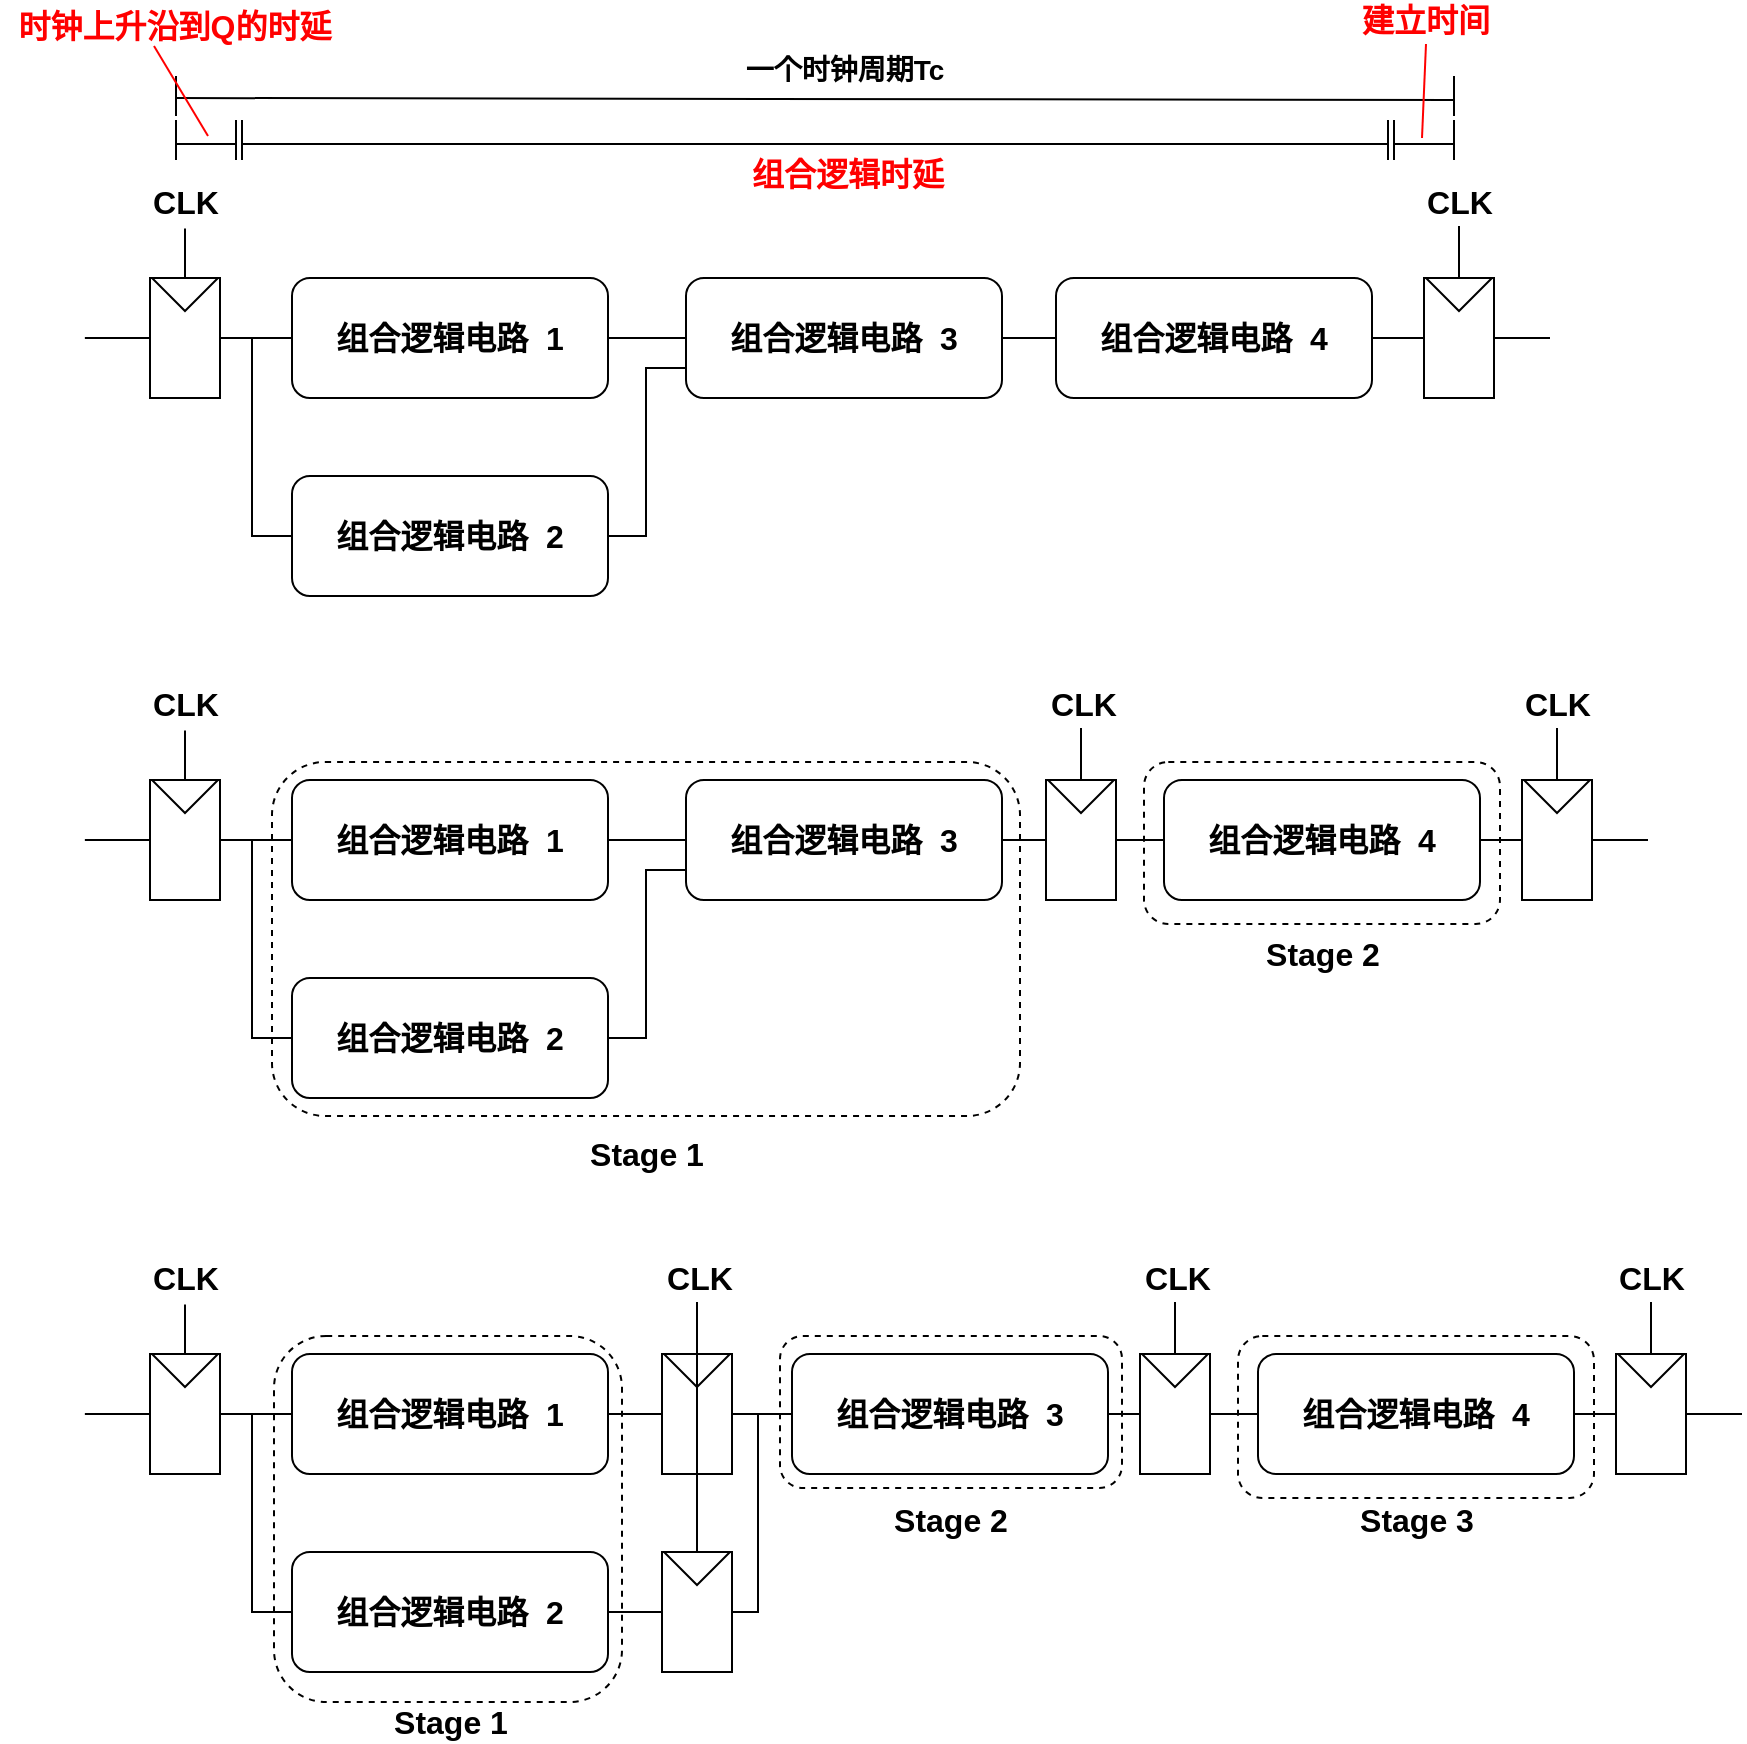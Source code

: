 <mxfile version="14.1.8" type="device"><diagram id="4G0V1RpX0WlElGRk6B2u" name="第 1 页"><mxGraphModel dx="1951" dy="1151" grid="0" gridSize="10" guides="1" tooltips="1" connect="1" arrows="1" fold="1" page="0" pageScale="1" pageWidth="827" pageHeight="1169" math="0" shadow="0"><root><mxCell id="0"/><mxCell id="1" parent="0"/><mxCell id="Ak3DkRYPFLNgmLNHmaxn-115" value="" style="rounded=1;whiteSpace=wrap;html=1;dashed=1;" vertex="1" parent="1"><mxGeometry x="298" y="839" width="171" height="76" as="geometry"/></mxCell><mxCell id="Ak3DkRYPFLNgmLNHmaxn-114" value="" style="rounded=1;whiteSpace=wrap;html=1;dashed=1;" vertex="1" parent="1"><mxGeometry x="45" y="839" width="174" height="183" as="geometry"/></mxCell><mxCell id="Ak3DkRYPFLNgmLNHmaxn-64" value="" style="rounded=1;whiteSpace=wrap;html=1;dashed=1;" vertex="1" parent="1"><mxGeometry x="480" y="552" width="178" height="81" as="geometry"/></mxCell><mxCell id="Ak3DkRYPFLNgmLNHmaxn-63" value="" style="rounded=1;whiteSpace=wrap;html=1;dashed=1;" vertex="1" parent="1"><mxGeometry x="44" y="552" width="374" height="177" as="geometry"/></mxCell><mxCell id="Ak3DkRYPFLNgmLNHmaxn-12" style="edgeStyle=orthogonalEdgeStyle;rounded=0;orthogonalLoop=1;jettySize=auto;html=1;entryX=0;entryY=0.5;entryDx=0;entryDy=0;endArrow=none;endFill=0;" edge="1" parent="1" source="Ak3DkRYPFLNgmLNHmaxn-1" target="Ak3DkRYPFLNgmLNHmaxn-3"><mxGeometry relative="1" as="geometry"/></mxCell><mxCell id="Ak3DkRYPFLNgmLNHmaxn-1" value="&lt;b&gt;&lt;font style=&quot;font-size: 16px&quot;&gt;组合逻辑电路&amp;nbsp; 1&lt;/font&gt;&lt;/b&gt;" style="rounded=1;whiteSpace=wrap;html=1;" vertex="1" parent="1"><mxGeometry x="54" y="310" width="158" height="60" as="geometry"/></mxCell><mxCell id="Ak3DkRYPFLNgmLNHmaxn-13" style="edgeStyle=orthogonalEdgeStyle;rounded=0;orthogonalLoop=1;jettySize=auto;html=1;entryX=0;entryY=0.75;entryDx=0;entryDy=0;endArrow=none;endFill=0;" edge="1" parent="1" source="Ak3DkRYPFLNgmLNHmaxn-2" target="Ak3DkRYPFLNgmLNHmaxn-3"><mxGeometry relative="1" as="geometry"><Array as="points"><mxPoint x="231" y="439"/><mxPoint x="231" y="355"/></Array></mxGeometry></mxCell><mxCell id="Ak3DkRYPFLNgmLNHmaxn-2" value="&lt;b&gt;&lt;font style=&quot;font-size: 16px&quot;&gt;组合逻辑电路&amp;nbsp; 2&lt;/font&gt;&lt;/b&gt;" style="rounded=1;whiteSpace=wrap;html=1;" vertex="1" parent="1"><mxGeometry x="54" y="409" width="158" height="60" as="geometry"/></mxCell><mxCell id="Ak3DkRYPFLNgmLNHmaxn-18" style="edgeStyle=orthogonalEdgeStyle;rounded=0;orthogonalLoop=1;jettySize=auto;html=1;entryX=0;entryY=0.5;entryDx=0;entryDy=0;endArrow=none;endFill=0;" edge="1" parent="1" source="Ak3DkRYPFLNgmLNHmaxn-3" target="Ak3DkRYPFLNgmLNHmaxn-16"><mxGeometry relative="1" as="geometry"/></mxCell><mxCell id="Ak3DkRYPFLNgmLNHmaxn-3" value="&lt;b&gt;&lt;font style=&quot;font-size: 16px&quot;&gt;组合逻辑电路&amp;nbsp; 3&lt;/font&gt;&lt;/b&gt;" style="rounded=1;whiteSpace=wrap;html=1;" vertex="1" parent="1"><mxGeometry x="251" y="310" width="158" height="60" as="geometry"/></mxCell><mxCell id="Ak3DkRYPFLNgmLNHmaxn-7" value="" style="group" vertex="1" connectable="0" parent="1"><mxGeometry x="-17" y="310" width="35" height="60" as="geometry"/></mxCell><mxCell id="Ak3DkRYPFLNgmLNHmaxn-5" value="" style="rounded=0;whiteSpace=wrap;html=1;" vertex="1" parent="Ak3DkRYPFLNgmLNHmaxn-7"><mxGeometry width="35" height="60" as="geometry"/></mxCell><mxCell id="Ak3DkRYPFLNgmLNHmaxn-6" value="" style="triangle;whiteSpace=wrap;html=1;rotation=90;" vertex="1" parent="Ak3DkRYPFLNgmLNHmaxn-7"><mxGeometry x="9.25" y="-8.25" width="16.5" height="33" as="geometry"/></mxCell><mxCell id="Ak3DkRYPFLNgmLNHmaxn-8" value="" style="group" vertex="1" connectable="0" parent="1"><mxGeometry x="620" y="310" width="35" height="60" as="geometry"/></mxCell><mxCell id="Ak3DkRYPFLNgmLNHmaxn-9" value="" style="rounded=0;whiteSpace=wrap;html=1;" vertex="1" parent="Ak3DkRYPFLNgmLNHmaxn-8"><mxGeometry width="35" height="60" as="geometry"/></mxCell><mxCell id="Ak3DkRYPFLNgmLNHmaxn-10" value="" style="triangle;whiteSpace=wrap;html=1;rotation=90;" vertex="1" parent="Ak3DkRYPFLNgmLNHmaxn-8"><mxGeometry x="9.25" y="-8.25" width="16.5" height="33" as="geometry"/></mxCell><mxCell id="Ak3DkRYPFLNgmLNHmaxn-11" style="edgeStyle=orthogonalEdgeStyle;rounded=0;orthogonalLoop=1;jettySize=auto;html=1;endArrow=none;endFill=0;" edge="1" parent="1" source="Ak3DkRYPFLNgmLNHmaxn-5" target="Ak3DkRYPFLNgmLNHmaxn-1"><mxGeometry relative="1" as="geometry"/></mxCell><mxCell id="Ak3DkRYPFLNgmLNHmaxn-14" style="edgeStyle=orthogonalEdgeStyle;rounded=0;orthogonalLoop=1;jettySize=auto;html=1;entryX=0;entryY=0.5;entryDx=0;entryDy=0;endArrow=none;endFill=0;" edge="1" parent="1" source="Ak3DkRYPFLNgmLNHmaxn-5" target="Ak3DkRYPFLNgmLNHmaxn-2"><mxGeometry relative="1" as="geometry"><Array as="points"><mxPoint x="34" y="340"/><mxPoint x="34" y="439"/></Array></mxGeometry></mxCell><mxCell id="Ak3DkRYPFLNgmLNHmaxn-19" style="edgeStyle=orthogonalEdgeStyle;rounded=0;orthogonalLoop=1;jettySize=auto;html=1;entryX=0;entryY=0.5;entryDx=0;entryDy=0;endArrow=none;endFill=0;" edge="1" parent="1" source="Ak3DkRYPFLNgmLNHmaxn-16" target="Ak3DkRYPFLNgmLNHmaxn-9"><mxGeometry relative="1" as="geometry"/></mxCell><mxCell id="Ak3DkRYPFLNgmLNHmaxn-16" value="&lt;b&gt;&lt;font style=&quot;font-size: 16px&quot;&gt;组合逻辑电路&amp;nbsp; 4&lt;/font&gt;&lt;/b&gt;" style="rounded=1;whiteSpace=wrap;html=1;" vertex="1" parent="1"><mxGeometry x="436" y="310" width="158" height="60" as="geometry"/></mxCell><mxCell id="Ak3DkRYPFLNgmLNHmaxn-20" style="edgeStyle=orthogonalEdgeStyle;rounded=0;orthogonalLoop=1;jettySize=auto;html=1;endArrow=none;endFill=0;" edge="1" parent="1" source="Ak3DkRYPFLNgmLNHmaxn-9"><mxGeometry relative="1" as="geometry"><mxPoint x="683" y="340" as="targetPoint"/></mxGeometry></mxCell><mxCell id="Ak3DkRYPFLNgmLNHmaxn-21" style="edgeStyle=orthogonalEdgeStyle;rounded=0;orthogonalLoop=1;jettySize=auto;html=1;endArrow=none;endFill=0;" edge="1" parent="1" source="Ak3DkRYPFLNgmLNHmaxn-5"><mxGeometry relative="1" as="geometry"><mxPoint x="-49.571" y="340.0" as="targetPoint"/></mxGeometry></mxCell><mxCell id="Ak3DkRYPFLNgmLNHmaxn-22" style="edgeStyle=orthogonalEdgeStyle;rounded=0;orthogonalLoop=1;jettySize=auto;html=1;endArrow=none;endFill=0;" edge="1" parent="1" source="Ak3DkRYPFLNgmLNHmaxn-5"><mxGeometry relative="1" as="geometry"><mxPoint x="0.5" y="285.286" as="targetPoint"/></mxGeometry></mxCell><mxCell id="Ak3DkRYPFLNgmLNHmaxn-23" style="edgeStyle=orthogonalEdgeStyle;rounded=0;orthogonalLoop=1;jettySize=auto;html=1;endArrow=none;endFill=0;" edge="1" parent="1" source="Ak3DkRYPFLNgmLNHmaxn-9"><mxGeometry relative="1" as="geometry"><mxPoint x="637.5" y="284" as="targetPoint"/></mxGeometry></mxCell><mxCell id="Ak3DkRYPFLNgmLNHmaxn-24" value="&lt;font style=&quot;font-size: 16px&quot;&gt;&lt;b&gt;CLK&lt;/b&gt;&lt;/font&gt;" style="text;html=1;strokeColor=none;fillColor=none;align=center;verticalAlign=middle;whiteSpace=wrap;rounded=0;" vertex="1" parent="1"><mxGeometry x="-19.5" y="262" width="40" height="20" as="geometry"/></mxCell><mxCell id="Ak3DkRYPFLNgmLNHmaxn-25" value="&lt;font style=&quot;font-size: 16px&quot;&gt;&lt;b&gt;CLK&lt;/b&gt;&lt;/font&gt;" style="text;html=1;strokeColor=none;fillColor=none;align=center;verticalAlign=middle;whiteSpace=wrap;rounded=0;" vertex="1" parent="1"><mxGeometry x="617.5" y="262" width="40" height="20" as="geometry"/></mxCell><mxCell id="Ak3DkRYPFLNgmLNHmaxn-27" style="edgeStyle=orthogonalEdgeStyle;rounded=0;orthogonalLoop=1;jettySize=auto;html=1;entryX=0;entryY=0.5;entryDx=0;entryDy=0;endArrow=none;endFill=0;" edge="1" source="Ak3DkRYPFLNgmLNHmaxn-28" target="Ak3DkRYPFLNgmLNHmaxn-32" parent="1"><mxGeometry relative="1" as="geometry"/></mxCell><mxCell id="Ak3DkRYPFLNgmLNHmaxn-28" value="&lt;b&gt;&lt;font style=&quot;font-size: 16px&quot;&gt;组合逻辑电路&amp;nbsp; 1&lt;/font&gt;&lt;/b&gt;" style="rounded=1;whiteSpace=wrap;html=1;" vertex="1" parent="1"><mxGeometry x="54" y="561" width="158" height="60" as="geometry"/></mxCell><mxCell id="Ak3DkRYPFLNgmLNHmaxn-29" style="edgeStyle=orthogonalEdgeStyle;rounded=0;orthogonalLoop=1;jettySize=auto;html=1;entryX=0;entryY=0.75;entryDx=0;entryDy=0;endArrow=none;endFill=0;" edge="1" source="Ak3DkRYPFLNgmLNHmaxn-30" target="Ak3DkRYPFLNgmLNHmaxn-32" parent="1"><mxGeometry relative="1" as="geometry"><Array as="points"><mxPoint x="231" y="690"/><mxPoint x="231" y="606"/></Array></mxGeometry></mxCell><mxCell id="Ak3DkRYPFLNgmLNHmaxn-30" value="&lt;b&gt;&lt;font style=&quot;font-size: 16px&quot;&gt;组合逻辑电路&amp;nbsp; 2&lt;/font&gt;&lt;/b&gt;" style="rounded=1;whiteSpace=wrap;html=1;" vertex="1" parent="1"><mxGeometry x="54" y="660" width="158" height="60" as="geometry"/></mxCell><mxCell id="Ak3DkRYPFLNgmLNHmaxn-60" style="edgeStyle=orthogonalEdgeStyle;rounded=0;orthogonalLoop=1;jettySize=auto;html=1;entryX=0;entryY=0.5;entryDx=0;entryDy=0;endArrow=none;endFill=0;" edge="1" parent="1" source="Ak3DkRYPFLNgmLNHmaxn-32" target="Ak3DkRYPFLNgmLNHmaxn-56"><mxGeometry relative="1" as="geometry"/></mxCell><mxCell id="Ak3DkRYPFLNgmLNHmaxn-32" value="&lt;b&gt;&lt;font style=&quot;font-size: 16px&quot;&gt;组合逻辑电路&amp;nbsp; 3&lt;/font&gt;&lt;/b&gt;" style="rounded=1;whiteSpace=wrap;html=1;" vertex="1" parent="1"><mxGeometry x="251" y="561" width="158" height="60" as="geometry"/></mxCell><mxCell id="Ak3DkRYPFLNgmLNHmaxn-33" value="" style="group" vertex="1" connectable="0" parent="1"><mxGeometry x="-17" y="561" width="35" height="60" as="geometry"/></mxCell><mxCell id="Ak3DkRYPFLNgmLNHmaxn-34" value="" style="rounded=0;whiteSpace=wrap;html=1;" vertex="1" parent="Ak3DkRYPFLNgmLNHmaxn-33"><mxGeometry width="35" height="60" as="geometry"/></mxCell><mxCell id="Ak3DkRYPFLNgmLNHmaxn-35" value="" style="triangle;whiteSpace=wrap;html=1;rotation=90;" vertex="1" parent="Ak3DkRYPFLNgmLNHmaxn-33"><mxGeometry x="9.25" y="-8.25" width="16.5" height="33" as="geometry"/></mxCell><mxCell id="Ak3DkRYPFLNgmLNHmaxn-36" value="" style="group" vertex="1" connectable="0" parent="1"><mxGeometry x="669" y="561" width="35" height="60" as="geometry"/></mxCell><mxCell id="Ak3DkRYPFLNgmLNHmaxn-37" value="" style="rounded=0;whiteSpace=wrap;html=1;" vertex="1" parent="Ak3DkRYPFLNgmLNHmaxn-36"><mxGeometry width="35" height="60" as="geometry"/></mxCell><mxCell id="Ak3DkRYPFLNgmLNHmaxn-38" value="" style="triangle;whiteSpace=wrap;html=1;rotation=90;" vertex="1" parent="Ak3DkRYPFLNgmLNHmaxn-36"><mxGeometry x="9.25" y="-8.25" width="16.5" height="33" as="geometry"/></mxCell><mxCell id="Ak3DkRYPFLNgmLNHmaxn-39" style="edgeStyle=orthogonalEdgeStyle;rounded=0;orthogonalLoop=1;jettySize=auto;html=1;endArrow=none;endFill=0;" edge="1" source="Ak3DkRYPFLNgmLNHmaxn-34" target="Ak3DkRYPFLNgmLNHmaxn-28" parent="1"><mxGeometry relative="1" as="geometry"/></mxCell><mxCell id="Ak3DkRYPFLNgmLNHmaxn-40" style="edgeStyle=orthogonalEdgeStyle;rounded=0;orthogonalLoop=1;jettySize=auto;html=1;entryX=0;entryY=0.5;entryDx=0;entryDy=0;endArrow=none;endFill=0;" edge="1" source="Ak3DkRYPFLNgmLNHmaxn-34" target="Ak3DkRYPFLNgmLNHmaxn-30" parent="1"><mxGeometry relative="1" as="geometry"><Array as="points"><mxPoint x="34" y="591"/><mxPoint x="34" y="690"/></Array></mxGeometry></mxCell><mxCell id="Ak3DkRYPFLNgmLNHmaxn-41" style="edgeStyle=orthogonalEdgeStyle;rounded=0;orthogonalLoop=1;jettySize=auto;html=1;entryX=0;entryY=0.5;entryDx=0;entryDy=0;endArrow=none;endFill=0;" edge="1" source="Ak3DkRYPFLNgmLNHmaxn-42" target="Ak3DkRYPFLNgmLNHmaxn-37" parent="1"><mxGeometry relative="1" as="geometry"/></mxCell><mxCell id="Ak3DkRYPFLNgmLNHmaxn-42" value="&lt;b&gt;&lt;font style=&quot;font-size: 16px&quot;&gt;组合逻辑电路&amp;nbsp; 4&lt;/font&gt;&lt;/b&gt;" style="rounded=1;whiteSpace=wrap;html=1;" vertex="1" parent="1"><mxGeometry x="490" y="561" width="158" height="60" as="geometry"/></mxCell><mxCell id="Ak3DkRYPFLNgmLNHmaxn-43" style="edgeStyle=orthogonalEdgeStyle;rounded=0;orthogonalLoop=1;jettySize=auto;html=1;endArrow=none;endFill=0;" edge="1" source="Ak3DkRYPFLNgmLNHmaxn-37" parent="1"><mxGeometry relative="1" as="geometry"><mxPoint x="732" y="591" as="targetPoint"/></mxGeometry></mxCell><mxCell id="Ak3DkRYPFLNgmLNHmaxn-44" style="edgeStyle=orthogonalEdgeStyle;rounded=0;orthogonalLoop=1;jettySize=auto;html=1;endArrow=none;endFill=0;" edge="1" source="Ak3DkRYPFLNgmLNHmaxn-34" parent="1"><mxGeometry relative="1" as="geometry"><mxPoint x="-49.571" y="591.0" as="targetPoint"/></mxGeometry></mxCell><mxCell id="Ak3DkRYPFLNgmLNHmaxn-45" style="edgeStyle=orthogonalEdgeStyle;rounded=0;orthogonalLoop=1;jettySize=auto;html=1;endArrow=none;endFill=0;" edge="1" source="Ak3DkRYPFLNgmLNHmaxn-34" parent="1"><mxGeometry relative="1" as="geometry"><mxPoint x="0.5" y="536.286" as="targetPoint"/></mxGeometry></mxCell><mxCell id="Ak3DkRYPFLNgmLNHmaxn-46" style="edgeStyle=orthogonalEdgeStyle;rounded=0;orthogonalLoop=1;jettySize=auto;html=1;endArrow=none;endFill=0;" edge="1" source="Ak3DkRYPFLNgmLNHmaxn-37" parent="1"><mxGeometry relative="1" as="geometry"><mxPoint x="686.5" y="535" as="targetPoint"/></mxGeometry></mxCell><mxCell id="Ak3DkRYPFLNgmLNHmaxn-47" value="&lt;font style=&quot;font-size: 16px&quot;&gt;&lt;b&gt;CLK&lt;/b&gt;&lt;/font&gt;" style="text;html=1;strokeColor=none;fillColor=none;align=center;verticalAlign=middle;whiteSpace=wrap;rounded=0;" vertex="1" parent="1"><mxGeometry x="-19.5" y="513" width="40" height="20" as="geometry"/></mxCell><mxCell id="Ak3DkRYPFLNgmLNHmaxn-48" value="&lt;font style=&quot;font-size: 16px&quot;&gt;&lt;b&gt;CLK&lt;/b&gt;&lt;/font&gt;" style="text;html=1;strokeColor=none;fillColor=none;align=center;verticalAlign=middle;whiteSpace=wrap;rounded=0;" vertex="1" parent="1"><mxGeometry x="666.5" y="513" width="40" height="20" as="geometry"/></mxCell><mxCell id="Ak3DkRYPFLNgmLNHmaxn-55" value="" style="group" vertex="1" connectable="0" parent="1"><mxGeometry x="431" y="561" width="35" height="60" as="geometry"/></mxCell><mxCell id="Ak3DkRYPFLNgmLNHmaxn-56" value="" style="rounded=0;whiteSpace=wrap;html=1;" vertex="1" parent="Ak3DkRYPFLNgmLNHmaxn-55"><mxGeometry width="35" height="60" as="geometry"/></mxCell><mxCell id="Ak3DkRYPFLNgmLNHmaxn-57" value="" style="triangle;whiteSpace=wrap;html=1;rotation=90;" vertex="1" parent="Ak3DkRYPFLNgmLNHmaxn-55"><mxGeometry x="9.25" y="-8.25" width="16.5" height="33" as="geometry"/></mxCell><mxCell id="Ak3DkRYPFLNgmLNHmaxn-59" style="edgeStyle=orthogonalEdgeStyle;rounded=0;orthogonalLoop=1;jettySize=auto;html=1;endArrow=none;endFill=0;" edge="1" source="Ak3DkRYPFLNgmLNHmaxn-56" parent="1"><mxGeometry relative="1" as="geometry"><mxPoint x="448.5" y="535" as="targetPoint"/></mxGeometry></mxCell><mxCell id="Ak3DkRYPFLNgmLNHmaxn-61" style="edgeStyle=orthogonalEdgeStyle;rounded=0;orthogonalLoop=1;jettySize=auto;html=1;entryX=0;entryY=0.5;entryDx=0;entryDy=0;endArrow=none;endFill=0;" edge="1" parent="1" source="Ak3DkRYPFLNgmLNHmaxn-56" target="Ak3DkRYPFLNgmLNHmaxn-42"><mxGeometry relative="1" as="geometry"/></mxCell><mxCell id="Ak3DkRYPFLNgmLNHmaxn-62" value="&lt;font style=&quot;font-size: 16px&quot;&gt;&lt;b&gt;CLK&lt;/b&gt;&lt;/font&gt;" style="text;html=1;strokeColor=none;fillColor=none;align=center;verticalAlign=middle;whiteSpace=wrap;rounded=0;" vertex="1" parent="1"><mxGeometry x="430" y="513" width="40" height="20" as="geometry"/></mxCell><mxCell id="Ak3DkRYPFLNgmLNHmaxn-65" value="&lt;span style=&quot;font-size: 16px&quot;&gt;&lt;b&gt;Stage 1&lt;/b&gt;&lt;/span&gt;" style="text;html=1;strokeColor=none;fillColor=none;align=center;verticalAlign=middle;whiteSpace=wrap;rounded=0;" vertex="1" parent="1"><mxGeometry x="199.5" y="738" width="63" height="20" as="geometry"/></mxCell><mxCell id="Ak3DkRYPFLNgmLNHmaxn-67" value="&lt;span style=&quot;font-size: 16px&quot;&gt;&lt;b&gt;Stage 2&lt;/b&gt;&lt;/span&gt;" style="text;html=1;strokeColor=none;fillColor=none;align=center;verticalAlign=middle;whiteSpace=wrap;rounded=0;" vertex="1" parent="1"><mxGeometry x="537.5" y="638" width="63" height="20" as="geometry"/></mxCell><mxCell id="Ak3DkRYPFLNgmLNHmaxn-68" value="" style="rounded=1;whiteSpace=wrap;html=1;dashed=1;" vertex="1" parent="1"><mxGeometry x="527" y="839" width="178" height="81" as="geometry"/></mxCell><mxCell id="Ak3DkRYPFLNgmLNHmaxn-105" style="edgeStyle=orthogonalEdgeStyle;rounded=0;orthogonalLoop=1;jettySize=auto;html=1;entryX=0;entryY=0.5;entryDx=0;entryDy=0;endArrow=none;endFill=0;" edge="1" parent="1" source="Ak3DkRYPFLNgmLNHmaxn-71" target="Ak3DkRYPFLNgmLNHmaxn-101"><mxGeometry relative="1" as="geometry"/></mxCell><mxCell id="Ak3DkRYPFLNgmLNHmaxn-71" value="&lt;b&gt;&lt;font style=&quot;font-size: 16px&quot;&gt;组合逻辑电路&amp;nbsp; 1&lt;/font&gt;&lt;/b&gt;" style="rounded=1;whiteSpace=wrap;html=1;" vertex="1" parent="1"><mxGeometry x="54" y="848" width="158" height="60" as="geometry"/></mxCell><mxCell id="Ak3DkRYPFLNgmLNHmaxn-112" style="edgeStyle=orthogonalEdgeStyle;rounded=0;orthogonalLoop=1;jettySize=auto;html=1;entryX=0;entryY=0.5;entryDx=0;entryDy=0;endArrow=none;endFill=0;" edge="1" parent="1" source="Ak3DkRYPFLNgmLNHmaxn-73" target="Ak3DkRYPFLNgmLNHmaxn-108"><mxGeometry relative="1" as="geometry"/></mxCell><mxCell id="Ak3DkRYPFLNgmLNHmaxn-73" value="&lt;b&gt;&lt;font style=&quot;font-size: 16px&quot;&gt;组合逻辑电路&amp;nbsp; 2&lt;/font&gt;&lt;/b&gt;" style="rounded=1;whiteSpace=wrap;html=1;" vertex="1" parent="1"><mxGeometry x="54" y="947" width="158" height="60" as="geometry"/></mxCell><mxCell id="Ak3DkRYPFLNgmLNHmaxn-74" style="edgeStyle=orthogonalEdgeStyle;rounded=0;orthogonalLoop=1;jettySize=auto;html=1;entryX=0;entryY=0.5;entryDx=0;entryDy=0;endArrow=none;endFill=0;" edge="1" source="Ak3DkRYPFLNgmLNHmaxn-75" target="Ak3DkRYPFLNgmLNHmaxn-93" parent="1"><mxGeometry relative="1" as="geometry"/></mxCell><mxCell id="Ak3DkRYPFLNgmLNHmaxn-75" value="&lt;b&gt;&lt;font style=&quot;font-size: 16px&quot;&gt;组合逻辑电路&amp;nbsp; 3&lt;/font&gt;&lt;/b&gt;" style="rounded=1;whiteSpace=wrap;html=1;" vertex="1" parent="1"><mxGeometry x="304" y="848" width="158" height="60" as="geometry"/></mxCell><mxCell id="Ak3DkRYPFLNgmLNHmaxn-76" value="" style="group" vertex="1" connectable="0" parent="1"><mxGeometry x="-17" y="848" width="35" height="60" as="geometry"/></mxCell><mxCell id="Ak3DkRYPFLNgmLNHmaxn-77" value="" style="rounded=0;whiteSpace=wrap;html=1;" vertex="1" parent="Ak3DkRYPFLNgmLNHmaxn-76"><mxGeometry width="35" height="60" as="geometry"/></mxCell><mxCell id="Ak3DkRYPFLNgmLNHmaxn-78" value="" style="triangle;whiteSpace=wrap;html=1;rotation=90;" vertex="1" parent="Ak3DkRYPFLNgmLNHmaxn-76"><mxGeometry x="9.25" y="-8.25" width="16.5" height="33" as="geometry"/></mxCell><mxCell id="Ak3DkRYPFLNgmLNHmaxn-79" value="" style="group" vertex="1" connectable="0" parent="1"><mxGeometry x="716" y="848" width="35" height="60" as="geometry"/></mxCell><mxCell id="Ak3DkRYPFLNgmLNHmaxn-80" value="" style="rounded=0;whiteSpace=wrap;html=1;" vertex="1" parent="Ak3DkRYPFLNgmLNHmaxn-79"><mxGeometry width="35" height="60" as="geometry"/></mxCell><mxCell id="Ak3DkRYPFLNgmLNHmaxn-81" value="" style="triangle;whiteSpace=wrap;html=1;rotation=90;" vertex="1" parent="Ak3DkRYPFLNgmLNHmaxn-79"><mxGeometry x="9.25" y="-8.25" width="16.5" height="33" as="geometry"/></mxCell><mxCell id="Ak3DkRYPFLNgmLNHmaxn-82" style="edgeStyle=orthogonalEdgeStyle;rounded=0;orthogonalLoop=1;jettySize=auto;html=1;endArrow=none;endFill=0;" edge="1" source="Ak3DkRYPFLNgmLNHmaxn-77" target="Ak3DkRYPFLNgmLNHmaxn-71" parent="1"><mxGeometry relative="1" as="geometry"/></mxCell><mxCell id="Ak3DkRYPFLNgmLNHmaxn-83" style="edgeStyle=orthogonalEdgeStyle;rounded=0;orthogonalLoop=1;jettySize=auto;html=1;entryX=0;entryY=0.5;entryDx=0;entryDy=0;endArrow=none;endFill=0;" edge="1" source="Ak3DkRYPFLNgmLNHmaxn-77" target="Ak3DkRYPFLNgmLNHmaxn-73" parent="1"><mxGeometry relative="1" as="geometry"><Array as="points"><mxPoint x="34" y="878"/><mxPoint x="34" y="977"/></Array></mxGeometry></mxCell><mxCell id="Ak3DkRYPFLNgmLNHmaxn-84" style="edgeStyle=orthogonalEdgeStyle;rounded=0;orthogonalLoop=1;jettySize=auto;html=1;entryX=0;entryY=0.5;entryDx=0;entryDy=0;endArrow=none;endFill=0;" edge="1" source="Ak3DkRYPFLNgmLNHmaxn-85" target="Ak3DkRYPFLNgmLNHmaxn-80" parent="1"><mxGeometry relative="1" as="geometry"/></mxCell><mxCell id="Ak3DkRYPFLNgmLNHmaxn-85" value="&lt;b&gt;&lt;font style=&quot;font-size: 16px&quot;&gt;组合逻辑电路&amp;nbsp; 4&lt;/font&gt;&lt;/b&gt;" style="rounded=1;whiteSpace=wrap;html=1;" vertex="1" parent="1"><mxGeometry x="537" y="848" width="158" height="60" as="geometry"/></mxCell><mxCell id="Ak3DkRYPFLNgmLNHmaxn-86" style="edgeStyle=orthogonalEdgeStyle;rounded=0;orthogonalLoop=1;jettySize=auto;html=1;endArrow=none;endFill=0;" edge="1" source="Ak3DkRYPFLNgmLNHmaxn-80" parent="1"><mxGeometry relative="1" as="geometry"><mxPoint x="779" y="878" as="targetPoint"/></mxGeometry></mxCell><mxCell id="Ak3DkRYPFLNgmLNHmaxn-87" style="edgeStyle=orthogonalEdgeStyle;rounded=0;orthogonalLoop=1;jettySize=auto;html=1;endArrow=none;endFill=0;" edge="1" source="Ak3DkRYPFLNgmLNHmaxn-77" parent="1"><mxGeometry relative="1" as="geometry"><mxPoint x="-49.571" y="878.0" as="targetPoint"/></mxGeometry></mxCell><mxCell id="Ak3DkRYPFLNgmLNHmaxn-88" style="edgeStyle=orthogonalEdgeStyle;rounded=0;orthogonalLoop=1;jettySize=auto;html=1;endArrow=none;endFill=0;" edge="1" source="Ak3DkRYPFLNgmLNHmaxn-77" parent="1"><mxGeometry relative="1" as="geometry"><mxPoint x="0.5" y="823.286" as="targetPoint"/></mxGeometry></mxCell><mxCell id="Ak3DkRYPFLNgmLNHmaxn-89" style="edgeStyle=orthogonalEdgeStyle;rounded=0;orthogonalLoop=1;jettySize=auto;html=1;endArrow=none;endFill=0;" edge="1" source="Ak3DkRYPFLNgmLNHmaxn-80" parent="1"><mxGeometry relative="1" as="geometry"><mxPoint x="733.5" y="822" as="targetPoint"/></mxGeometry></mxCell><mxCell id="Ak3DkRYPFLNgmLNHmaxn-90" value="&lt;font style=&quot;font-size: 16px&quot;&gt;&lt;b&gt;CLK&lt;/b&gt;&lt;/font&gt;" style="text;html=1;strokeColor=none;fillColor=none;align=center;verticalAlign=middle;whiteSpace=wrap;rounded=0;" vertex="1" parent="1"><mxGeometry x="-19.5" y="800" width="40" height="20" as="geometry"/></mxCell><mxCell id="Ak3DkRYPFLNgmLNHmaxn-91" value="&lt;font style=&quot;font-size: 16px&quot;&gt;&lt;b&gt;CLK&lt;/b&gt;&lt;/font&gt;" style="text;html=1;strokeColor=none;fillColor=none;align=center;verticalAlign=middle;whiteSpace=wrap;rounded=0;" vertex="1" parent="1"><mxGeometry x="713.5" y="800" width="40" height="20" as="geometry"/></mxCell><mxCell id="Ak3DkRYPFLNgmLNHmaxn-92" value="" style="group" vertex="1" connectable="0" parent="1"><mxGeometry x="478" y="848" width="35" height="60" as="geometry"/></mxCell><mxCell id="Ak3DkRYPFLNgmLNHmaxn-93" value="" style="rounded=0;whiteSpace=wrap;html=1;" vertex="1" parent="Ak3DkRYPFLNgmLNHmaxn-92"><mxGeometry width="35" height="60" as="geometry"/></mxCell><mxCell id="Ak3DkRYPFLNgmLNHmaxn-94" value="" style="triangle;whiteSpace=wrap;html=1;rotation=90;" vertex="1" parent="Ak3DkRYPFLNgmLNHmaxn-92"><mxGeometry x="9.25" y="-8.25" width="16.5" height="33" as="geometry"/></mxCell><mxCell id="Ak3DkRYPFLNgmLNHmaxn-95" style="edgeStyle=orthogonalEdgeStyle;rounded=0;orthogonalLoop=1;jettySize=auto;html=1;endArrow=none;endFill=0;" edge="1" source="Ak3DkRYPFLNgmLNHmaxn-93" parent="1"><mxGeometry relative="1" as="geometry"><mxPoint x="495.5" y="822" as="targetPoint"/></mxGeometry></mxCell><mxCell id="Ak3DkRYPFLNgmLNHmaxn-96" style="edgeStyle=orthogonalEdgeStyle;rounded=0;orthogonalLoop=1;jettySize=auto;html=1;entryX=0;entryY=0.5;entryDx=0;entryDy=0;endArrow=none;endFill=0;" edge="1" source="Ak3DkRYPFLNgmLNHmaxn-93" target="Ak3DkRYPFLNgmLNHmaxn-85" parent="1"><mxGeometry relative="1" as="geometry"/></mxCell><mxCell id="Ak3DkRYPFLNgmLNHmaxn-97" value="&lt;font style=&quot;font-size: 16px&quot;&gt;&lt;b&gt;CLK&lt;/b&gt;&lt;/font&gt;" style="text;html=1;strokeColor=none;fillColor=none;align=center;verticalAlign=middle;whiteSpace=wrap;rounded=0;" vertex="1" parent="1"><mxGeometry x="477" y="800" width="40" height="20" as="geometry"/></mxCell><mxCell id="Ak3DkRYPFLNgmLNHmaxn-98" value="&lt;span style=&quot;font-size: 16px&quot;&gt;&lt;b&gt;Stage 1&lt;/b&gt;&lt;/span&gt;" style="text;html=1;strokeColor=none;fillColor=none;align=center;verticalAlign=middle;whiteSpace=wrap;rounded=0;" vertex="1" parent="1"><mxGeometry x="101.5" y="1022" width="63" height="20" as="geometry"/></mxCell><mxCell id="Ak3DkRYPFLNgmLNHmaxn-99" value="&lt;span style=&quot;font-size: 16px&quot;&gt;&lt;b&gt;Stage 2&lt;/b&gt;&lt;/span&gt;" style="text;html=1;strokeColor=none;fillColor=none;align=center;verticalAlign=middle;whiteSpace=wrap;rounded=0;" vertex="1" parent="1"><mxGeometry x="352" y="920.5" width="63" height="20" as="geometry"/></mxCell><mxCell id="Ak3DkRYPFLNgmLNHmaxn-100" value="" style="group" vertex="1" connectable="0" parent="1"><mxGeometry x="239" y="848" width="35" height="60" as="geometry"/></mxCell><mxCell id="Ak3DkRYPFLNgmLNHmaxn-101" value="" style="rounded=0;whiteSpace=wrap;html=1;" vertex="1" parent="Ak3DkRYPFLNgmLNHmaxn-100"><mxGeometry width="35" height="60" as="geometry"/></mxCell><mxCell id="Ak3DkRYPFLNgmLNHmaxn-102" value="" style="triangle;whiteSpace=wrap;html=1;rotation=90;" vertex="1" parent="Ak3DkRYPFLNgmLNHmaxn-100"><mxGeometry x="9.25" y="-8.25" width="16.5" height="33" as="geometry"/></mxCell><mxCell id="Ak3DkRYPFLNgmLNHmaxn-103" style="edgeStyle=orthogonalEdgeStyle;rounded=0;orthogonalLoop=1;jettySize=auto;html=1;endArrow=none;endFill=0;" edge="1" source="Ak3DkRYPFLNgmLNHmaxn-101" parent="1"><mxGeometry relative="1" as="geometry"><mxPoint x="256.5" y="822" as="targetPoint"/></mxGeometry></mxCell><mxCell id="Ak3DkRYPFLNgmLNHmaxn-104" value="&lt;font style=&quot;font-size: 16px&quot;&gt;&lt;b&gt;CLK&lt;/b&gt;&lt;/font&gt;" style="text;html=1;strokeColor=none;fillColor=none;align=center;verticalAlign=middle;whiteSpace=wrap;rounded=0;" vertex="1" parent="1"><mxGeometry x="238" y="800" width="40" height="20" as="geometry"/></mxCell><mxCell id="Ak3DkRYPFLNgmLNHmaxn-106" style="edgeStyle=orthogonalEdgeStyle;rounded=0;orthogonalLoop=1;jettySize=auto;html=1;entryX=0;entryY=0.5;entryDx=0;entryDy=0;endArrow=none;endFill=0;" edge="1" parent="1" source="Ak3DkRYPFLNgmLNHmaxn-101" target="Ak3DkRYPFLNgmLNHmaxn-75"><mxGeometry relative="1" as="geometry"/></mxCell><mxCell id="Ak3DkRYPFLNgmLNHmaxn-107" value="" style="group" vertex="1" connectable="0" parent="1"><mxGeometry x="239" y="947" width="35" height="60" as="geometry"/></mxCell><mxCell id="Ak3DkRYPFLNgmLNHmaxn-108" value="" style="rounded=0;whiteSpace=wrap;html=1;" vertex="1" parent="Ak3DkRYPFLNgmLNHmaxn-107"><mxGeometry width="35" height="60" as="geometry"/></mxCell><mxCell id="Ak3DkRYPFLNgmLNHmaxn-109" value="" style="triangle;whiteSpace=wrap;html=1;rotation=90;" vertex="1" parent="Ak3DkRYPFLNgmLNHmaxn-107"><mxGeometry x="9.25" y="-8.25" width="16.5" height="33" as="geometry"/></mxCell><mxCell id="Ak3DkRYPFLNgmLNHmaxn-110" style="edgeStyle=orthogonalEdgeStyle;rounded=0;orthogonalLoop=1;jettySize=auto;html=1;endArrow=none;endFill=0;entryX=0;entryY=0.5;entryDx=0;entryDy=0;" edge="1" source="Ak3DkRYPFLNgmLNHmaxn-108" parent="1" target="Ak3DkRYPFLNgmLNHmaxn-102"><mxGeometry relative="1" as="geometry"><mxPoint x="256.5" y="921" as="targetPoint"/><Array as="points"><mxPoint x="256" y="906"/><mxPoint x="257" y="922"/></Array></mxGeometry></mxCell><mxCell id="Ak3DkRYPFLNgmLNHmaxn-113" style="edgeStyle=orthogonalEdgeStyle;rounded=0;orthogonalLoop=1;jettySize=auto;html=1;entryX=0;entryY=0.5;entryDx=0;entryDy=0;endArrow=none;endFill=0;" edge="1" parent="1" source="Ak3DkRYPFLNgmLNHmaxn-108" target="Ak3DkRYPFLNgmLNHmaxn-75"><mxGeometry relative="1" as="geometry"><Array as="points"><mxPoint x="287" y="977"/><mxPoint x="287" y="878"/></Array></mxGeometry></mxCell><mxCell id="Ak3DkRYPFLNgmLNHmaxn-117" value="&lt;span style=&quot;font-size: 16px&quot;&gt;&lt;b&gt;Stage 3&lt;/b&gt;&lt;/span&gt;" style="text;html=1;strokeColor=none;fillColor=none;align=center;verticalAlign=middle;whiteSpace=wrap;rounded=0;" vertex="1" parent="1"><mxGeometry x="584.5" y="920.5" width="63" height="20" as="geometry"/></mxCell><mxCell id="Ak3DkRYPFLNgmLNHmaxn-118" value="" style="endArrow=none;html=1;" edge="1" parent="1"><mxGeometry width="50" height="50" relative="1" as="geometry"><mxPoint x="-4" y="220" as="sourcePoint"/><mxPoint x="635" y="221" as="targetPoint"/></mxGeometry></mxCell><mxCell id="Ak3DkRYPFLNgmLNHmaxn-119" value="" style="endArrow=none;html=1;" edge="1" parent="1"><mxGeometry width="50" height="50" relative="1" as="geometry"><mxPoint x="-4" y="229" as="sourcePoint"/><mxPoint x="-4" y="209" as="targetPoint"/></mxGeometry></mxCell><mxCell id="Ak3DkRYPFLNgmLNHmaxn-120" value="" style="endArrow=none;html=1;" edge="1" parent="1"><mxGeometry width="50" height="50" relative="1" as="geometry"><mxPoint x="635" y="229" as="sourcePoint"/><mxPoint x="635" y="209" as="targetPoint"/></mxGeometry></mxCell><mxCell id="Ak3DkRYPFLNgmLNHmaxn-121" value="&lt;b&gt;&lt;font style=&quot;font-size: 14px&quot;&gt;一个时钟周期Tc&lt;/font&gt;&lt;/b&gt;" style="text;html=1;strokeColor=none;fillColor=none;align=center;verticalAlign=middle;whiteSpace=wrap;rounded=0;dashed=1;" vertex="1" parent="1"><mxGeometry x="272.5" y="196" width="115" height="20" as="geometry"/></mxCell><mxCell id="Ak3DkRYPFLNgmLNHmaxn-122" value="" style="endArrow=none;html=1;" edge="1" parent="1"><mxGeometry width="50" height="50" relative="1" as="geometry"><mxPoint x="-4" y="251" as="sourcePoint"/><mxPoint x="-4" y="231" as="targetPoint"/></mxGeometry></mxCell><mxCell id="Ak3DkRYPFLNgmLNHmaxn-123" value="" style="endArrow=none;html=1;" edge="1" parent="1"><mxGeometry width="50" height="50" relative="1" as="geometry"><mxPoint x="-4" y="243.0" as="sourcePoint"/><mxPoint x="26" y="243" as="targetPoint"/></mxGeometry></mxCell><mxCell id="Ak3DkRYPFLNgmLNHmaxn-124" value="" style="endArrow=none;html=1;" edge="1" parent="1"><mxGeometry width="50" height="50" relative="1" as="geometry"><mxPoint x="26" y="251" as="sourcePoint"/><mxPoint x="26" y="231" as="targetPoint"/></mxGeometry></mxCell><mxCell id="Ak3DkRYPFLNgmLNHmaxn-125" value="" style="endArrow=none;html=1;" edge="1" parent="1"><mxGeometry width="50" height="50" relative="1" as="geometry"><mxPoint x="605" y="251" as="sourcePoint"/><mxPoint x="605" y="231" as="targetPoint"/></mxGeometry></mxCell><mxCell id="Ak3DkRYPFLNgmLNHmaxn-126" value="" style="endArrow=none;html=1;" edge="1" parent="1"><mxGeometry width="50" height="50" relative="1" as="geometry"><mxPoint x="605" y="243.0" as="sourcePoint"/><mxPoint x="635" y="243.0" as="targetPoint"/></mxGeometry></mxCell><mxCell id="Ak3DkRYPFLNgmLNHmaxn-127" value="" style="endArrow=none;html=1;" edge="1" parent="1"><mxGeometry width="50" height="50" relative="1" as="geometry"><mxPoint x="635" y="251" as="sourcePoint"/><mxPoint x="635" y="231" as="targetPoint"/></mxGeometry></mxCell><mxCell id="Ak3DkRYPFLNgmLNHmaxn-128" value="" style="endArrow=none;html=1;" edge="1" parent="1"><mxGeometry width="50" height="50" relative="1" as="geometry"><mxPoint x="29" y="251" as="sourcePoint"/><mxPoint x="29" y="231" as="targetPoint"/></mxGeometry></mxCell><mxCell id="Ak3DkRYPFLNgmLNHmaxn-129" value="" style="endArrow=none;html=1;" edge="1" parent="1"><mxGeometry width="50" height="50" relative="1" as="geometry"><mxPoint x="29" y="243.0" as="sourcePoint"/><mxPoint x="602" y="243" as="targetPoint"/></mxGeometry></mxCell><mxCell id="Ak3DkRYPFLNgmLNHmaxn-131" value="" style="endArrow=none;html=1;" edge="1" parent="1"><mxGeometry width="50" height="50" relative="1" as="geometry"><mxPoint x="602" y="251" as="sourcePoint"/><mxPoint x="602" y="231" as="targetPoint"/></mxGeometry></mxCell><mxCell id="Ak3DkRYPFLNgmLNHmaxn-132" value="&lt;b&gt;&lt;font color=&quot;#ff0000&quot; style=&quot;font-size: 16px&quot;&gt;时钟上升沿到Q的时延&lt;/font&gt;&lt;/b&gt;" style="text;html=1;strokeColor=none;fillColor=none;align=center;verticalAlign=middle;whiteSpace=wrap;rounded=0;dashed=1;" vertex="1" parent="1"><mxGeometry x="-92" y="179" width="175" height="10" as="geometry"/></mxCell><mxCell id="Ak3DkRYPFLNgmLNHmaxn-134" value="" style="endArrow=none;html=1;strokeColor=#FF0000;" edge="1" parent="1"><mxGeometry width="50" height="50" relative="1" as="geometry"><mxPoint x="12" y="239" as="sourcePoint"/><mxPoint x="-15" y="194" as="targetPoint"/></mxGeometry></mxCell><mxCell id="Ak3DkRYPFLNgmLNHmaxn-135" value="&lt;b&gt;&lt;font color=&quot;#ff0000&quot; style=&quot;font-size: 16px&quot;&gt;建立时间&lt;/font&gt;&lt;/b&gt;" style="text;html=1;strokeColor=none;fillColor=none;align=center;verticalAlign=middle;whiteSpace=wrap;rounded=0;dashed=1;" vertex="1" parent="1"><mxGeometry x="570" y="176" width="102" height="10" as="geometry"/></mxCell><mxCell id="Ak3DkRYPFLNgmLNHmaxn-136" value="" style="endArrow=none;html=1;strokeColor=#FF0000;" edge="1" parent="1"><mxGeometry width="50" height="50" relative="1" as="geometry"><mxPoint x="619" y="240" as="sourcePoint"/><mxPoint x="621" y="193" as="targetPoint"/></mxGeometry></mxCell><mxCell id="Ak3DkRYPFLNgmLNHmaxn-137" value="&lt;b&gt;&lt;font color=&quot;#ff0000&quot; style=&quot;font-size: 16px&quot;&gt;组合逻辑时延&lt;/font&gt;&lt;/b&gt;" style="text;html=1;strokeColor=none;fillColor=none;align=center;verticalAlign=middle;whiteSpace=wrap;rounded=0;dashed=1;" vertex="1" parent="1"><mxGeometry x="281" y="253" width="102" height="10" as="geometry"/></mxCell></root></mxGraphModel></diagram></mxfile>